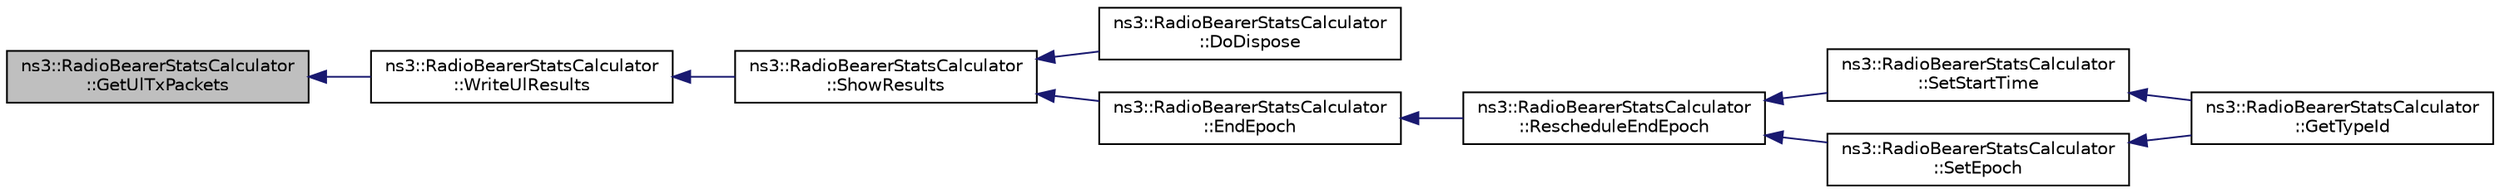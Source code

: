 digraph "ns3::RadioBearerStatsCalculator::GetUlTxPackets"
{
  edge [fontname="Helvetica",fontsize="10",labelfontname="Helvetica",labelfontsize="10"];
  node [fontname="Helvetica",fontsize="10",shape=record];
  rankdir="LR";
  Node1 [label="ns3::RadioBearerStatsCalculator\l::GetUlTxPackets",height=0.2,width=0.4,color="black", fillcolor="grey75", style="filled", fontcolor="black"];
  Node1 -> Node2 [dir="back",color="midnightblue",fontsize="10",style="solid"];
  Node2 [label="ns3::RadioBearerStatsCalculator\l::WriteUlResults",height=0.2,width=0.4,color="black", fillcolor="white", style="filled",URL="$da/d14/classns3_1_1RadioBearerStatsCalculator.html#abc56a12815660aad7e3144b9402ca82e"];
  Node2 -> Node3 [dir="back",color="midnightblue",fontsize="10",style="solid"];
  Node3 [label="ns3::RadioBearerStatsCalculator\l::ShowResults",height=0.2,width=0.4,color="black", fillcolor="white", style="filled",URL="$da/d14/classns3_1_1RadioBearerStatsCalculator.html#a78157d45a5b8dd3a1b054c72ea35442c"];
  Node3 -> Node4 [dir="back",color="midnightblue",fontsize="10",style="solid"];
  Node4 [label="ns3::RadioBearerStatsCalculator\l::DoDispose",height=0.2,width=0.4,color="black", fillcolor="white", style="filled",URL="$da/d14/classns3_1_1RadioBearerStatsCalculator.html#a2640e8d96236a185e669ac795bc2c132"];
  Node3 -> Node5 [dir="back",color="midnightblue",fontsize="10",style="solid"];
  Node5 [label="ns3::RadioBearerStatsCalculator\l::EndEpoch",height=0.2,width=0.4,color="black", fillcolor="white", style="filled",URL="$da/d14/classns3_1_1RadioBearerStatsCalculator.html#a2dc0a214122722f1a58c44492f565b47"];
  Node5 -> Node6 [dir="back",color="midnightblue",fontsize="10",style="solid"];
  Node6 [label="ns3::RadioBearerStatsCalculator\l::RescheduleEndEpoch",height=0.2,width=0.4,color="black", fillcolor="white", style="filled",URL="$da/d14/classns3_1_1RadioBearerStatsCalculator.html#a1c0896f7d48a7b0d342c87f1755ffd68"];
  Node6 -> Node7 [dir="back",color="midnightblue",fontsize="10",style="solid"];
  Node7 [label="ns3::RadioBearerStatsCalculator\l::SetStartTime",height=0.2,width=0.4,color="black", fillcolor="white", style="filled",URL="$da/d14/classns3_1_1RadioBearerStatsCalculator.html#aa2eddec79377156e7653f9d5be97d10e"];
  Node7 -> Node8 [dir="back",color="midnightblue",fontsize="10",style="solid"];
  Node8 [label="ns3::RadioBearerStatsCalculator\l::GetTypeId",height=0.2,width=0.4,color="black", fillcolor="white", style="filled",URL="$da/d14/classns3_1_1RadioBearerStatsCalculator.html#a2aacc2d4dcc4377e3a96e0891d867b60"];
  Node6 -> Node9 [dir="back",color="midnightblue",fontsize="10",style="solid"];
  Node9 [label="ns3::RadioBearerStatsCalculator\l::SetEpoch",height=0.2,width=0.4,color="black", fillcolor="white", style="filled",URL="$da/d14/classns3_1_1RadioBearerStatsCalculator.html#afe72ec59fb25163dad6c3b47abcb0a32"];
  Node9 -> Node8 [dir="back",color="midnightblue",fontsize="10",style="solid"];
}
